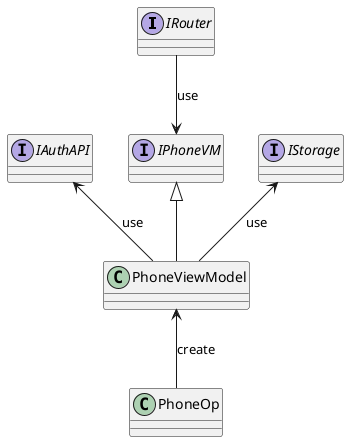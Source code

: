 @startuml phone_vm
interface IRouter
interface IStorage
interface IPhoneVM
interface IAuthAPI
class PhoneViewModel
class PhoneOp

PhoneViewModel -up-> IStorage : use
PhoneViewModel -up-|> IPhoneVM
PhoneViewModel -up-> IAuthAPI : use
PhoneOp -up-> PhoneViewModel : create
IRouter -down-> IPhoneVM : use
@enduml
